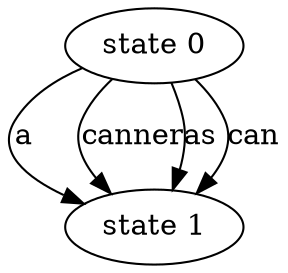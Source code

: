 digraph abc{ 
"state 0" -> "state 1" [ label="a" ]; 
"state 0" -> "state 1" [ label="canner" ]; 
"state 0" -> "state 1" [ label="as" ]; 
"state 0" -> "state 1" [ label="can" ]; 
}
